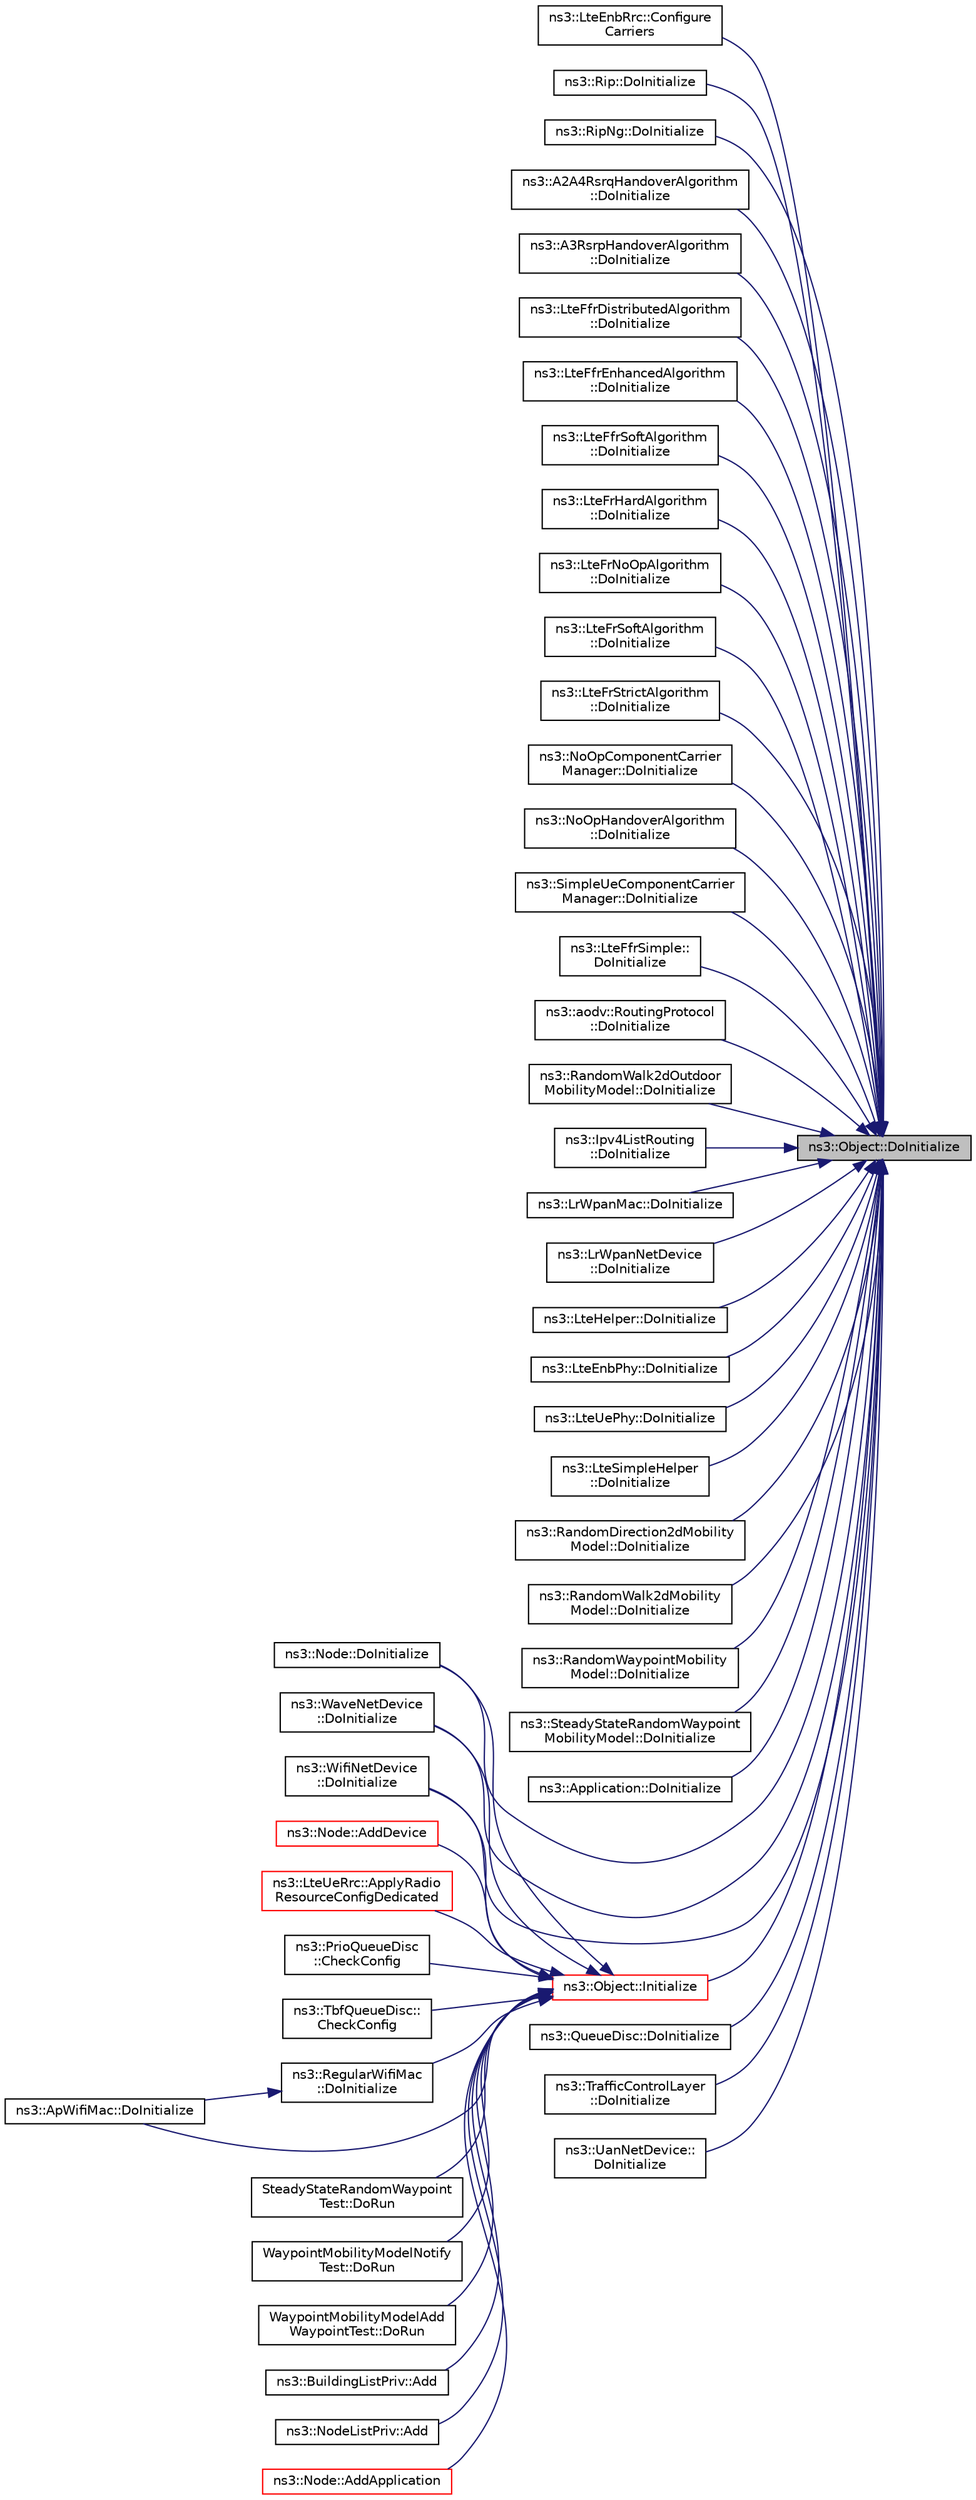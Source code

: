 digraph "ns3::Object::DoInitialize"
{
 // LATEX_PDF_SIZE
  edge [fontname="Helvetica",fontsize="10",labelfontname="Helvetica",labelfontsize="10"];
  node [fontname="Helvetica",fontsize="10",shape=record];
  rankdir="RL";
  Node1 [label="ns3::Object::DoInitialize",height=0.2,width=0.4,color="black", fillcolor="grey75", style="filled", fontcolor="black",tooltip="Initialize() implementation."];
  Node1 -> Node2 [dir="back",color="midnightblue",fontsize="10",style="solid",fontname="Helvetica"];
  Node2 [label="ns3::LteEnbRrc::Configure\lCarriers",height=0.2,width=0.4,color="black", fillcolor="white", style="filled",URL="$classns3_1_1_lte_enb_rrc.html#a98fa71c642f6bd13669d86a4706fa861",tooltip="Configure carriers."];
  Node1 -> Node3 [dir="back",color="midnightblue",fontsize="10",style="solid",fontname="Helvetica"];
  Node3 [label="ns3::Rip::DoInitialize",height=0.2,width=0.4,color="black", fillcolor="white", style="filled",URL="$classns3_1_1_rip.html#a622ec450ec78945f81986b64ce3dcbed",tooltip="Start protocol operation."];
  Node1 -> Node4 [dir="back",color="midnightblue",fontsize="10",style="solid",fontname="Helvetica"];
  Node4 [label="ns3::RipNg::DoInitialize",height=0.2,width=0.4,color="black", fillcolor="white", style="filled",URL="$classns3_1_1_rip_ng.html#a81a7056d4a1d1afc266181406f5dbf64",tooltip="Start protocol operation."];
  Node1 -> Node5 [dir="back",color="midnightblue",fontsize="10",style="solid",fontname="Helvetica"];
  Node5 [label="ns3::A2A4RsrqHandoverAlgorithm\l::DoInitialize",height=0.2,width=0.4,color="black", fillcolor="white", style="filled",URL="$classns3_1_1_a2_a4_rsrq_handover_algorithm.html#a47e9fb10c8dacf9d2b6cae95a3fe1a5c",tooltip="Initialize() implementation."];
  Node1 -> Node6 [dir="back",color="midnightblue",fontsize="10",style="solid",fontname="Helvetica"];
  Node6 [label="ns3::A3RsrpHandoverAlgorithm\l::DoInitialize",height=0.2,width=0.4,color="black", fillcolor="white", style="filled",URL="$classns3_1_1_a3_rsrp_handover_algorithm.html#a0752740942ee94b67c99402ec3bccfe7",tooltip="Initialize() implementation."];
  Node1 -> Node7 [dir="back",color="midnightblue",fontsize="10",style="solid",fontname="Helvetica"];
  Node7 [label="ns3::LteFfrDistributedAlgorithm\l::DoInitialize",height=0.2,width=0.4,color="black", fillcolor="white", style="filled",URL="$classns3_1_1_lte_ffr_distributed_algorithm.html#a101b6b91a19c0714f93445ce3c286fb1",tooltip="Initialize() implementation."];
  Node1 -> Node8 [dir="back",color="midnightblue",fontsize="10",style="solid",fontname="Helvetica"];
  Node8 [label="ns3::LteFfrEnhancedAlgorithm\l::DoInitialize",height=0.2,width=0.4,color="black", fillcolor="white", style="filled",URL="$classns3_1_1_lte_ffr_enhanced_algorithm.html#ae326a062caf14fa97b2b818634b2ba02",tooltip="Initialize() implementation."];
  Node1 -> Node9 [dir="back",color="midnightblue",fontsize="10",style="solid",fontname="Helvetica"];
  Node9 [label="ns3::LteFfrSoftAlgorithm\l::DoInitialize",height=0.2,width=0.4,color="black", fillcolor="white", style="filled",URL="$classns3_1_1_lte_ffr_soft_algorithm.html#ae32e7df75704fe9e4c1cbce04d8f0bbd",tooltip="Initialize() implementation."];
  Node1 -> Node10 [dir="back",color="midnightblue",fontsize="10",style="solid",fontname="Helvetica"];
  Node10 [label="ns3::LteFrHardAlgorithm\l::DoInitialize",height=0.2,width=0.4,color="black", fillcolor="white", style="filled",URL="$classns3_1_1_lte_fr_hard_algorithm.html#ac90b8eea2e948a3f017104ac0dc8cbda",tooltip="Initialize() implementation."];
  Node1 -> Node11 [dir="back",color="midnightblue",fontsize="10",style="solid",fontname="Helvetica"];
  Node11 [label="ns3::LteFrNoOpAlgorithm\l::DoInitialize",height=0.2,width=0.4,color="black", fillcolor="white", style="filled",URL="$classns3_1_1_lte_fr_no_op_algorithm.html#ad42aa640753177dc45ac60c0189e7703",tooltip="Initialize() implementation."];
  Node1 -> Node12 [dir="back",color="midnightblue",fontsize="10",style="solid",fontname="Helvetica"];
  Node12 [label="ns3::LteFrSoftAlgorithm\l::DoInitialize",height=0.2,width=0.4,color="black", fillcolor="white", style="filled",URL="$classns3_1_1_lte_fr_soft_algorithm.html#a7780359fd9a2d6ff828d3db4b80b91af",tooltip="Initialize() implementation."];
  Node1 -> Node13 [dir="back",color="midnightblue",fontsize="10",style="solid",fontname="Helvetica"];
  Node13 [label="ns3::LteFrStrictAlgorithm\l::DoInitialize",height=0.2,width=0.4,color="black", fillcolor="white", style="filled",URL="$classns3_1_1_lte_fr_strict_algorithm.html#acb0b795e982f2d5219faca62e66b6a85",tooltip="Initialize() implementation."];
  Node1 -> Node14 [dir="back",color="midnightblue",fontsize="10",style="solid",fontname="Helvetica"];
  Node14 [label="ns3::NoOpComponentCarrier\lManager::DoInitialize",height=0.2,width=0.4,color="black", fillcolor="white", style="filled",URL="$classns3_1_1_no_op_component_carrier_manager.html#a9ff22f64ce35c9228c83633b87eeb7a1",tooltip="Initialize() implementation."];
  Node1 -> Node15 [dir="back",color="midnightblue",fontsize="10",style="solid",fontname="Helvetica"];
  Node15 [label="ns3::NoOpHandoverAlgorithm\l::DoInitialize",height=0.2,width=0.4,color="black", fillcolor="white", style="filled",URL="$classns3_1_1_no_op_handover_algorithm.html#a55dc3900d7b3301b6efe19117aff2d06",tooltip="Initialize() implementation."];
  Node1 -> Node16 [dir="back",color="midnightblue",fontsize="10",style="solid",fontname="Helvetica"];
  Node16 [label="ns3::SimpleUeComponentCarrier\lManager::DoInitialize",height=0.2,width=0.4,color="black", fillcolor="white", style="filled",URL="$classns3_1_1_simple_ue_component_carrier_manager.html#a998d550b06673844ed9631116811ef81",tooltip="Initialize() implementation."];
  Node1 -> Node17 [dir="back",color="midnightblue",fontsize="10",style="solid",fontname="Helvetica"];
  Node17 [label="ns3::LteFfrSimple::\lDoInitialize",height=0.2,width=0.4,color="black", fillcolor="white", style="filled",URL="$classns3_1_1_lte_ffr_simple.html#a98fb8e8c8d13a8a90f35b2a5a9213c4d",tooltip="Initialize() implementation."];
  Node1 -> Node18 [dir="back",color="midnightblue",fontsize="10",style="solid",fontname="Helvetica"];
  Node18 [label="ns3::aodv::RoutingProtocol\l::DoInitialize",height=0.2,width=0.4,color="black", fillcolor="white", style="filled",URL="$classns3_1_1aodv_1_1_routing_protocol.html#ae42c9385e8ede77f42fdb575e26ef880",tooltip="Initialize() implementation."];
  Node1 -> Node19 [dir="back",color="midnightblue",fontsize="10",style="solid",fontname="Helvetica"];
  Node19 [label="ns3::RandomWalk2dOutdoor\lMobilityModel::DoInitialize",height=0.2,width=0.4,color="black", fillcolor="white", style="filled",URL="$classns3_1_1_random_walk2d_outdoor_mobility_model.html#a696a4be370bc98059dfa1e70492d91de",tooltip="Initialize() implementation."];
  Node1 -> Node20 [dir="back",color="midnightblue",fontsize="10",style="solid",fontname="Helvetica"];
  Node20 [label="ns3::Ipv4ListRouting\l::DoInitialize",height=0.2,width=0.4,color="black", fillcolor="white", style="filled",URL="$classns3_1_1_ipv4_list_routing.html#a35a6c7058832ee73186638a14212329b",tooltip="Initialize() implementation."];
  Node1 -> Node21 [dir="back",color="midnightblue",fontsize="10",style="solid",fontname="Helvetica"];
  Node21 [label="ns3::LrWpanMac::DoInitialize",height=0.2,width=0.4,color="black", fillcolor="white", style="filled",URL="$classns3_1_1_lr_wpan_mac.html#a440e252a3ccf4657a0041499710030dc",tooltip="Initialize() implementation."];
  Node1 -> Node22 [dir="back",color="midnightblue",fontsize="10",style="solid",fontname="Helvetica"];
  Node22 [label="ns3::LrWpanNetDevice\l::DoInitialize",height=0.2,width=0.4,color="black", fillcolor="white", style="filled",URL="$classns3_1_1_lr_wpan_net_device.html#a04bbccce73ca560ec1a0c35a6e6dd805",tooltip="Initialize() implementation."];
  Node1 -> Node23 [dir="back",color="midnightblue",fontsize="10",style="solid",fontname="Helvetica"];
  Node23 [label="ns3::LteHelper::DoInitialize",height=0.2,width=0.4,color="black", fillcolor="white", style="filled",URL="$classns3_1_1_lte_helper.html#a4acf9e9b86dc00f643a54d3e34b4c315",tooltip="Initialize() implementation."];
  Node1 -> Node24 [dir="back",color="midnightblue",fontsize="10",style="solid",fontname="Helvetica"];
  Node24 [label="ns3::LteEnbPhy::DoInitialize",height=0.2,width=0.4,color="black", fillcolor="white", style="filled",URL="$classns3_1_1_lte_enb_phy.html#a404572fbc4d6948034038b91bf450877",tooltip="Initialize() implementation."];
  Node1 -> Node25 [dir="back",color="midnightblue",fontsize="10",style="solid",fontname="Helvetica"];
  Node25 [label="ns3::LteUePhy::DoInitialize",height=0.2,width=0.4,color="black", fillcolor="white", style="filled",URL="$classns3_1_1_lte_ue_phy.html#a09daf3f8475e2e1c4639b552d5381d7a",tooltip="Initialize() implementation."];
  Node1 -> Node26 [dir="back",color="midnightblue",fontsize="10",style="solid",fontname="Helvetica"];
  Node26 [label="ns3::LteSimpleHelper\l::DoInitialize",height=0.2,width=0.4,color="black", fillcolor="white", style="filled",URL="$classns3_1_1_lte_simple_helper.html#afcaae970bd46db0b412184f6dd460090",tooltip="Initialize() implementation."];
  Node1 -> Node27 [dir="back",color="midnightblue",fontsize="10",style="solid",fontname="Helvetica"];
  Node27 [label="ns3::RandomDirection2dMobility\lModel::DoInitialize",height=0.2,width=0.4,color="black", fillcolor="white", style="filled",URL="$classns3_1_1_random_direction2d_mobility_model.html#acda447352283b800003b657128927cc6",tooltip="Initialize() implementation."];
  Node1 -> Node28 [dir="back",color="midnightblue",fontsize="10",style="solid",fontname="Helvetica"];
  Node28 [label="ns3::RandomWalk2dMobility\lModel::DoInitialize",height=0.2,width=0.4,color="black", fillcolor="white", style="filled",URL="$classns3_1_1_random_walk2d_mobility_model.html#a3b8cbd84a8f2e5aced56a37f338369b7",tooltip="Initialize() implementation."];
  Node1 -> Node29 [dir="back",color="midnightblue",fontsize="10",style="solid",fontname="Helvetica"];
  Node29 [label="ns3::RandomWaypointMobility\lModel::DoInitialize",height=0.2,width=0.4,color="black", fillcolor="white", style="filled",URL="$classns3_1_1_random_waypoint_mobility_model.html#ab3c24223f92f3b81d9b9b3d916e57808",tooltip="Initialize() implementation."];
  Node1 -> Node30 [dir="back",color="midnightblue",fontsize="10",style="solid",fontname="Helvetica"];
  Node30 [label="ns3::SteadyStateRandomWaypoint\lMobilityModel::DoInitialize",height=0.2,width=0.4,color="black", fillcolor="white", style="filled",URL="$classns3_1_1_steady_state_random_waypoint_mobility_model.html#a9e27c674274fb626dca8e0a6ddf3f8f3",tooltip="Initialize() implementation."];
  Node1 -> Node31 [dir="back",color="midnightblue",fontsize="10",style="solid",fontname="Helvetica"];
  Node31 [label="ns3::Application::DoInitialize",height=0.2,width=0.4,color="black", fillcolor="white", style="filled",URL="$classns3_1_1_application.html#a5eb6dbd210418f3a0ec5a2515fc3a009",tooltip="Initialize() implementation."];
  Node1 -> Node32 [dir="back",color="midnightblue",fontsize="10",style="solid",fontname="Helvetica"];
  Node32 [label="ns3::Node::DoInitialize",height=0.2,width=0.4,color="black", fillcolor="white", style="filled",URL="$classns3_1_1_node.html#aad661eab906e49c8b9faee7fd9504fad",tooltip="Initialize() implementation."];
  Node1 -> Node33 [dir="back",color="midnightblue",fontsize="10",style="solid",fontname="Helvetica"];
  Node33 [label="ns3::QueueDisc::DoInitialize",height=0.2,width=0.4,color="black", fillcolor="white", style="filled",URL="$classns3_1_1_queue_disc.html#a7b75249652866a0725c6f280bd618123",tooltip="Check whether the configuration is correct and initialize parameters."];
  Node1 -> Node34 [dir="back",color="midnightblue",fontsize="10",style="solid",fontname="Helvetica"];
  Node34 [label="ns3::TrafficControlLayer\l::DoInitialize",height=0.2,width=0.4,color="black", fillcolor="white", style="filled",URL="$classns3_1_1_traffic_control_layer.html#ad9ba2e27ced5aa957e45effcbe71aba9",tooltip="Initialize() implementation."];
  Node1 -> Node35 [dir="back",color="midnightblue",fontsize="10",style="solid",fontname="Helvetica"];
  Node35 [label="ns3::UanNetDevice::\lDoInitialize",height=0.2,width=0.4,color="black", fillcolor="white", style="filled",URL="$classns3_1_1_uan_net_device.html#aa04fadcfb43d4788a7e527868ff38917",tooltip="Initialize() implementation."];
  Node1 -> Node36 [dir="back",color="midnightblue",fontsize="10",style="solid",fontname="Helvetica"];
  Node36 [label="ns3::WaveNetDevice\l::DoInitialize",height=0.2,width=0.4,color="black", fillcolor="white", style="filled",URL="$classns3_1_1_wave_net_device.html#af81a8cce97f26cfc0bfdad5e13fe4777",tooltip="Initialize() implementation."];
  Node1 -> Node37 [dir="back",color="midnightblue",fontsize="10",style="solid",fontname="Helvetica"];
  Node37 [label="ns3::WifiNetDevice\l::DoInitialize",height=0.2,width=0.4,color="black", fillcolor="white", style="filled",URL="$classns3_1_1_wifi_net_device.html#a6cdb8fb91af055ac64bcd6f3aa9ae545",tooltip="Initialize() implementation."];
  Node1 -> Node38 [dir="back",color="midnightblue",fontsize="10",style="solid",fontname="Helvetica"];
  Node38 [label="ns3::Object::Initialize",height=0.2,width=0.4,color="red", fillcolor="white", style="filled",URL="$classns3_1_1_object.html#af4411cb29971772fcd09203474a95078",tooltip="Invoke DoInitialize on all Objects aggregated to this one."];
  Node38 -> Node39 [dir="back",color="midnightblue",fontsize="10",style="solid",fontname="Helvetica"];
  Node39 [label="ns3::BuildingListPriv::Add",height=0.2,width=0.4,color="black", fillcolor="white", style="filled",URL="$classns3_1_1_building_list_priv.html#a7757d293719309ce99908b24b0f42756",tooltip=" "];
  Node38 -> Node40 [dir="back",color="midnightblue",fontsize="10",style="solid",fontname="Helvetica"];
  Node40 [label="ns3::NodeListPriv::Add",height=0.2,width=0.4,color="black", fillcolor="white", style="filled",URL="$classns3_1_1_node_list_priv.html#ab1f9d5bb7832f565dcd76b1ca7b93d58",tooltip=" "];
  Node38 -> Node41 [dir="back",color="midnightblue",fontsize="10",style="solid",fontname="Helvetica"];
  Node41 [label="ns3::Node::AddApplication",height=0.2,width=0.4,color="red", fillcolor="white", style="filled",URL="$classns3_1_1_node.html#ab98b4fdc4aadc86366b80e8a79a53f47",tooltip="Associate an Application to this Node."];
  Node38 -> Node111 [dir="back",color="midnightblue",fontsize="10",style="solid",fontname="Helvetica"];
  Node111 [label="ns3::Node::AddDevice",height=0.2,width=0.4,color="red", fillcolor="white", style="filled",URL="$classns3_1_1_node.html#a42ff83ee1d5d1649c770d3f5b62375de",tooltip="Associate a NetDevice to this node."];
  Node38 -> Node235 [dir="back",color="midnightblue",fontsize="10",style="solid",fontname="Helvetica"];
  Node235 [label="ns3::LteUeRrc::ApplyRadio\lResourceConfigDedicated",height=0.2,width=0.4,color="red", fillcolor="white", style="filled",URL="$classns3_1_1_lte_ue_rrc.html#af7c2bc93366a56a35793c3ef6bce5ce3",tooltip="Apply radio resource config dedicated."];
  Node38 -> Node238 [dir="back",color="midnightblue",fontsize="10",style="solid",fontname="Helvetica"];
  Node238 [label="ns3::PrioQueueDisc\l::CheckConfig",height=0.2,width=0.4,color="black", fillcolor="white", style="filled",URL="$classns3_1_1_prio_queue_disc.html#a0aaf390caf16eeda754f687f31c5d039",tooltip="Check whether the current configuration is correct."];
  Node38 -> Node239 [dir="back",color="midnightblue",fontsize="10",style="solid",fontname="Helvetica"];
  Node239 [label="ns3::TbfQueueDisc::\lCheckConfig",height=0.2,width=0.4,color="black", fillcolor="white", style="filled",URL="$classns3_1_1_tbf_queue_disc.html#a1aca751ec280d81d8b0d7d2e9e75fde6",tooltip="Check whether the current configuration is correct."];
  Node38 -> Node240 [dir="back",color="midnightblue",fontsize="10",style="solid",fontname="Helvetica"];
  Node240 [label="ns3::RegularWifiMac\l::DoInitialize",height=0.2,width=0.4,color="black", fillcolor="white", style="filled",URL="$classns3_1_1_regular_wifi_mac.html#ae034e83c1704ac081981e475607f9a37",tooltip="Initialize() implementation."];
  Node240 -> Node241 [dir="back",color="midnightblue",fontsize="10",style="solid",fontname="Helvetica"];
  Node241 [label="ns3::ApWifiMac::DoInitialize",height=0.2,width=0.4,color="black", fillcolor="white", style="filled",URL="$classns3_1_1_ap_wifi_mac.html#a398b0e04d5c31b7459358a459beff098",tooltip="Initialize() implementation."];
  Node38 -> Node32 [dir="back",color="midnightblue",fontsize="10",style="solid",fontname="Helvetica"];
  Node38 -> Node36 [dir="back",color="midnightblue",fontsize="10",style="solid",fontname="Helvetica"];
  Node38 -> Node241 [dir="back",color="midnightblue",fontsize="10",style="solid",fontname="Helvetica"];
  Node38 -> Node37 [dir="back",color="midnightblue",fontsize="10",style="solid",fontname="Helvetica"];
  Node38 -> Node242 [dir="back",color="midnightblue",fontsize="10",style="solid",fontname="Helvetica"];
  Node242 [label="SteadyStateRandomWaypoint\lTest::DoRun",height=0.2,width=0.4,color="black", fillcolor="white", style="filled",URL="$class_steady_state_random_waypoint_test.html#a06b559358eab241daa3a937a038729df",tooltip="Implementation to actually run this TestCase."];
  Node38 -> Node243 [dir="back",color="midnightblue",fontsize="10",style="solid",fontname="Helvetica"];
  Node243 [label="WaypointMobilityModelNotify\lTest::DoRun",height=0.2,width=0.4,color="black", fillcolor="white", style="filled",URL="$class_waypoint_mobility_model_notify_test.html#a3806dd9c9361141fade8ce51021e33ff",tooltip="Implementation to actually run this TestCase."];
  Node38 -> Node244 [dir="back",color="midnightblue",fontsize="10",style="solid",fontname="Helvetica"];
  Node244 [label="WaypointMobilityModelAdd\lWaypointTest::DoRun",height=0.2,width=0.4,color="black", fillcolor="white", style="filled",URL="$class_waypoint_mobility_model_add_waypoint_test.html#afab2502065d56508a1c71a8c78115c25",tooltip="Implementation to actually run this TestCase."];
}
